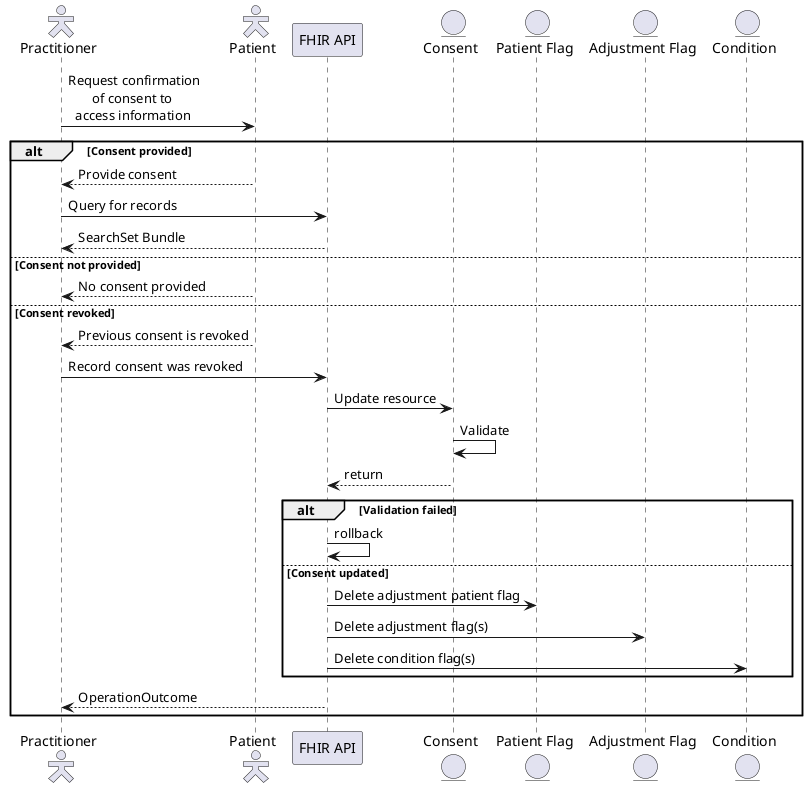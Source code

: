 @startuml

skinparam actorStyle hollow

actor        "Practitioner"     as pra
actor        "Patient"          as pat
participant  "FHIR API"         as api
entity       "Consent"          as con
entity       "Patient Flag"     as pfg
entity       "Adjustment Flag"  as adj
entity       "Condition"        as cod

pra ->  pat : Request confirmation\n       of consent to\n  access information

alt Consent provided
  pra <-- pat : Provide consent

  pra ->  api : Query for records
  pra <-- api : SearchSet Bundle
else Consent not provided
  pra <-- pat : No consent provided
else Consent revoked
  pra <-- pat : Previous consent is revoked

  pra ->  api : Record consent was revoked
  api ->  con : Update resource
  con ->  con : Validate
  api <-- con : return
  alt Validation failed
    api -> api : rollback
  else Consent updated
    api ->  pfg : Delete adjustment patient flag
    api ->  adj : Delete adjustment flag(s)
    api ->  cod : Delete condition flag(s)
  end
  pra <-- api : OperationOutcome
end

@enduml
